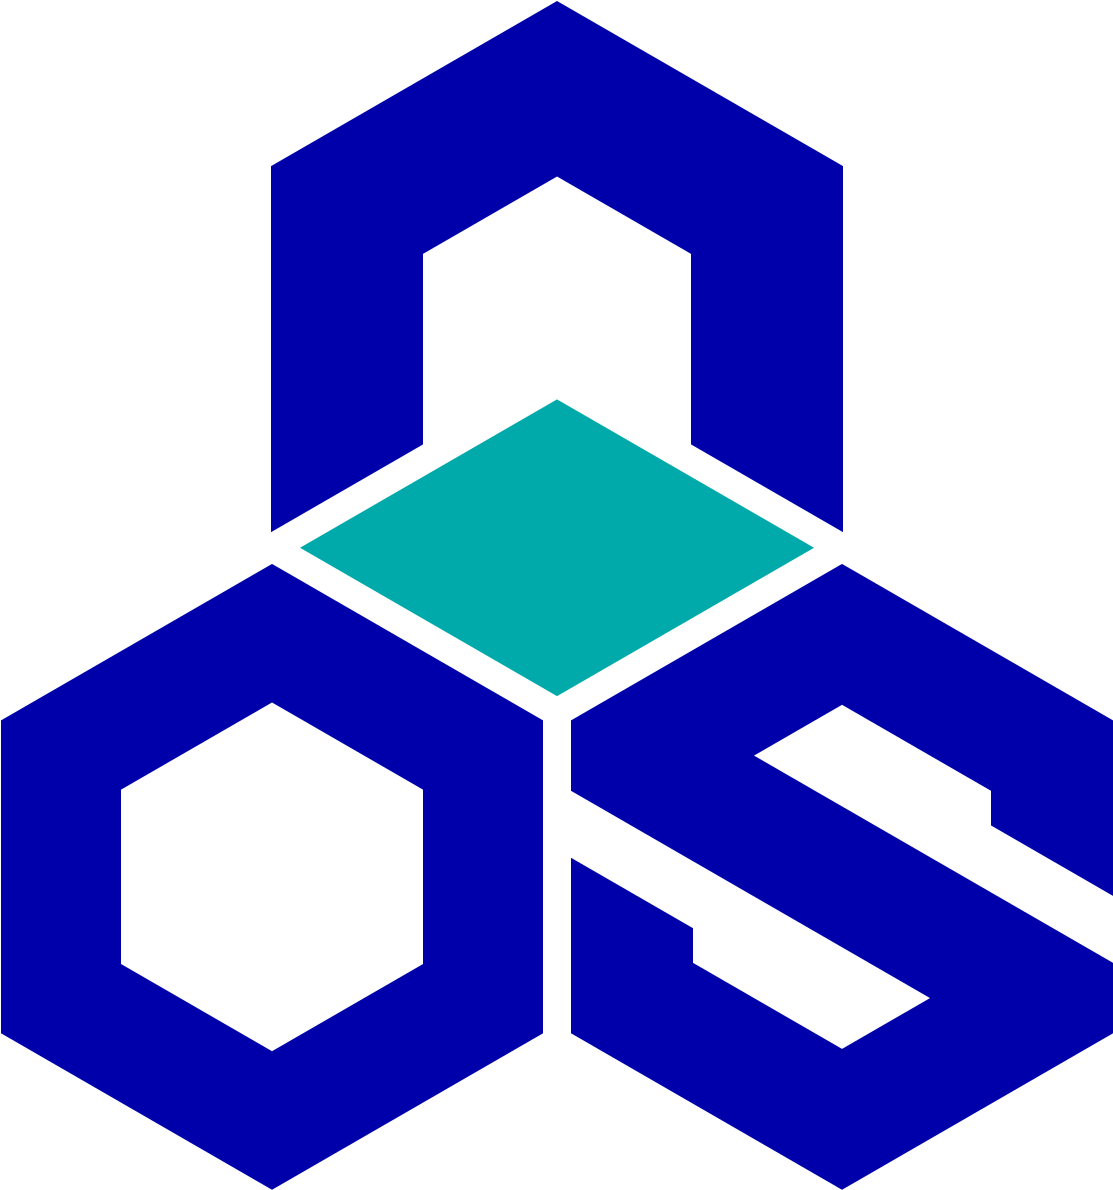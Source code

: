 <?xml version="1.0" encoding="UTF-8"?>
<dia:diagram xmlns:dia="http://www.lysator.liu.se/~alla/dia/">
  <dia:layer name="Fondo" visible="true" active="true">
    <dia:object type="Standard - Polygon" version="0" id="O0">
      <dia:attribute name="obj_pos">
        <dia:point val="27.75,19.919"/>
      </dia:attribute>
      <dia:attribute name="obj_bb">
        <dia:rectangle val="14.9,19.861;40.6,34.699"/>
      </dia:attribute>
      <dia:attribute name="poly_points">
        <dia:point val="27.75,19.919"/>
        <dia:point val="40.5,27.28"/>
        <dia:point val="27.75,34.641"/>
        <dia:point val="15,27.28"/>
      </dia:attribute>
      <dia:attribute name="line_color">
        <dia:color val="#00aaaa"/>
      </dia:attribute>
      <dia:attribute name="line_width">
        <dia:real val="0.1"/>
      </dia:attribute>
      <dia:attribute name="inner_color">
        <dia:color val="#00aaaa"/>
      </dia:attribute>
      <dia:attribute name="show_background">
        <dia:boolean val="true"/>
      </dia:attribute>
    </dia:object>
    <dia:object type="Standard - Polygon" version="0" id="O1">
      <dia:attribute name="obj_pos">
        <dia:point val="21,22.084"/>
      </dia:attribute>
      <dia:attribute name="obj_bb">
        <dia:rectangle val="13.45,-0.058;42.05,26.5"/>
      </dia:attribute>
      <dia:attribute name="poly_points">
        <dia:point val="21,22.084"/>
        <dia:point val="21,12.557"/>
        <dia:point val="27.75,8.66"/>
        <dia:point val="34.5,12.557"/>
        <dia:point val="34.5,22.084"/>
        <dia:point val="42,26.414"/>
        <dia:point val="42,8.227"/>
        <dia:point val="27.75,-5.984e-05"/>
        <dia:point val="13.5,8.227"/>
        <dia:point val="13.5,26.414"/>
      </dia:attribute>
      <dia:attribute name="line_color">
        <dia:color val="#0000aa"/>
      </dia:attribute>
      <dia:attribute name="line_width">
        <dia:real val="0.1"/>
      </dia:attribute>
      <dia:attribute name="inner_color">
        <dia:color val="#0000aa"/>
      </dia:attribute>
      <dia:attribute name="show_background">
        <dia:boolean val="true"/>
      </dia:attribute>
    </dia:object>
    <dia:object type="Standard - Polygon" version="0" id="O2">
      <dia:attribute name="obj_pos">
        <dia:point val="46.5,49.796"/>
      </dia:attribute>
      <dia:attribute name="obj_bb">
        <dia:rectangle val="28.45,28.088;55.55,59.38"/>
      </dia:attribute>
      <dia:attribute name="poly_points">
        <dia:point val="46.5,49.796"/>
        <dia:point val="42,52.395"/>
        <dia:point val="34.5,48.064"/>
        <dia:point val="34.5,46.332"/>
        <dia:point val="28.5,42.868"/>
        <dia:point val="28.5,51.528"/>
        <dia:point val="42,59.323"/>
        <dia:point val="55.5,51.528"/>
        <dia:point val="55.5,48.064"/>
        <dia:point val="37.5,37.672"/>
        <dia:point val="42,35.074"/>
        <dia:point val="49.5,39.404"/>
        <dia:point val="49.5,41.136"/>
        <dia:point val="55.5,44.6"/>
        <dia:point val="55.5,35.94"/>
        <dia:point val="42,28.146"/>
        <dia:point val="28.5,35.94"/>
        <dia:point val="28.5,39.404"/>
      </dia:attribute>
      <dia:attribute name="line_color">
        <dia:color val="#0000aa"/>
      </dia:attribute>
      <dia:attribute name="line_width">
        <dia:real val="0.1"/>
      </dia:attribute>
      <dia:attribute name="inner_color">
        <dia:color val="#0000aa"/>
      </dia:attribute>
      <dia:attribute name="show_background">
        <dia:boolean val="true"/>
      </dia:attribute>
    </dia:object>
    <dia:object type="Standard - Polygon" version="0" id="O3">
      <dia:attribute name="obj_pos">
        <dia:point val="13.5,59.323"/>
      </dia:attribute>
      <dia:attribute name="obj_bb">
        <dia:rectangle val="-0.05,28.088;27.05,59.38"/>
      </dia:attribute>
      <dia:attribute name="poly_points">
        <dia:point val="13.5,59.323"/>
        <dia:point val="27,51.528"/>
        <dia:point val="27,35.94"/>
        <dia:point val="13.5,28.146"/>
        <dia:point val="0,35.94"/>
        <dia:point val="0,51.528"/>
      </dia:attribute>
      <dia:attribute name="line_color">
        <dia:color val="#0000aa"/>
      </dia:attribute>
      <dia:attribute name="line_width">
        <dia:real val="0.1"/>
      </dia:attribute>
      <dia:attribute name="inner_color">
        <dia:color val="#0000aa"/>
      </dia:attribute>
      <dia:attribute name="show_background">
        <dia:boolean val="true"/>
      </dia:attribute>
    </dia:object>
    <dia:object type="Standard - Polygon" version="0" id="O4">
      <dia:attribute name="obj_pos">
        <dia:point val="13.5,35.074"/>
      </dia:attribute>
      <dia:attribute name="obj_bb">
        <dia:rectangle val="5.95,35.016;21.05,52.452"/>
      </dia:attribute>
      <dia:attribute name="poly_points">
        <dia:point val="13.5,35.074"/>
        <dia:point val="21,39.404"/>
        <dia:point val="21,48.064"/>
        <dia:point val="13.5,52.395"/>
        <dia:point val="6,48.064"/>
        <dia:point val="6,39.404"/>
      </dia:attribute>
      <dia:attribute name="line_color">
        <dia:color val="#ffffff"/>
      </dia:attribute>
      <dia:attribute name="line_width">
        <dia:real val="0.1"/>
      </dia:attribute>
      <dia:attribute name="show_background">
        <dia:boolean val="true"/>
      </dia:attribute>
    </dia:object>
  </dia:layer>
</dia:diagram>
